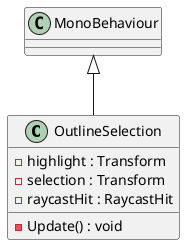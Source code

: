 @startuml
class OutlineSelection {
    - highlight : Transform
    - selection : Transform
    - raycastHit : RaycastHit
    - Update() : void
}
MonoBehaviour <|-- OutlineSelection
@enduml

